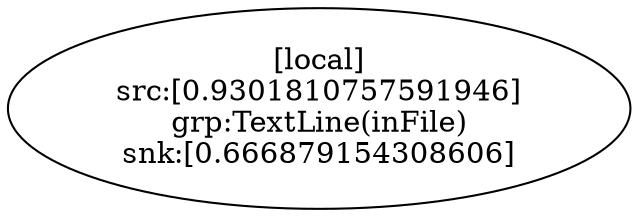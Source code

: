 digraph G {
  1 [label = "[local]\nsrc:[0.9301810757591946]\ngrp:TextLine(inFile)\nsnk:[0.666879154308606]"];
}
